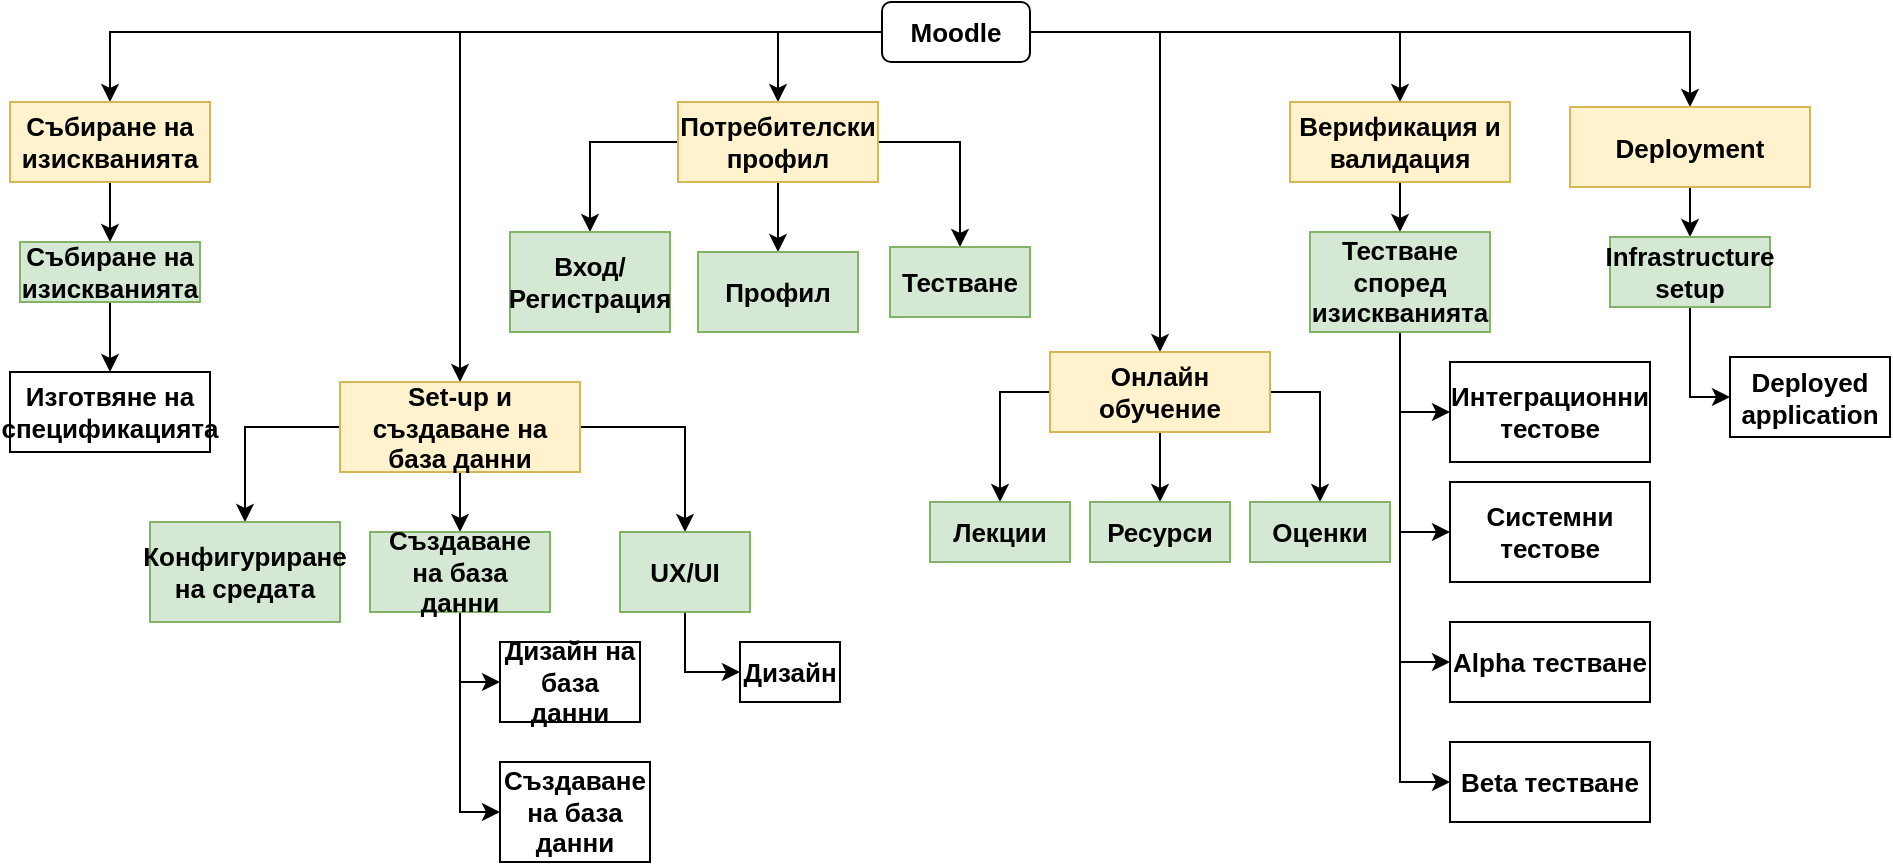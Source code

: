 <mxfile version="15.9.4" type="github">
  <diagram id="OaNjyxevK-4zABXbeRmA" name="Page-1">
    <mxGraphModel dx="1351" dy="760" grid="1" gridSize="10" guides="1" tooltips="1" connect="1" arrows="1" fold="1" page="1" pageScale="1" pageWidth="827" pageHeight="1169" math="0" shadow="0">
      <root>
        <mxCell id="0" />
        <mxCell id="1" parent="0" />
        <mxCell id="JWQSCCIdsSd6pLvR8Nr2-3" style="edgeStyle=orthogonalEdgeStyle;rounded=0;orthogonalLoop=1;jettySize=auto;html=1;entryX=0.5;entryY=0;entryDx=0;entryDy=0;fontStyle=1;fontSize=13;" edge="1" parent="1" source="JWQSCCIdsSd6pLvR8Nr2-1" target="JWQSCCIdsSd6pLvR8Nr2-2">
          <mxGeometry relative="1" as="geometry" />
        </mxCell>
        <mxCell id="JWQSCCIdsSd6pLvR8Nr2-6" style="edgeStyle=orthogonalEdgeStyle;rounded=0;orthogonalLoop=1;jettySize=auto;html=1;entryX=0.5;entryY=0;entryDx=0;entryDy=0;fontStyle=1;fontSize=13;" edge="1" parent="1" source="JWQSCCIdsSd6pLvR8Nr2-1" target="JWQSCCIdsSd6pLvR8Nr2-5">
          <mxGeometry relative="1" as="geometry" />
        </mxCell>
        <mxCell id="JWQSCCIdsSd6pLvR8Nr2-11" style="edgeStyle=orthogonalEdgeStyle;rounded=0;orthogonalLoop=1;jettySize=auto;html=1;entryX=0.5;entryY=0;entryDx=0;entryDy=0;fontStyle=1;fontSize=13;" edge="1" parent="1" source="JWQSCCIdsSd6pLvR8Nr2-1" target="JWQSCCIdsSd6pLvR8Nr2-9">
          <mxGeometry relative="1" as="geometry" />
        </mxCell>
        <mxCell id="JWQSCCIdsSd6pLvR8Nr2-12" style="edgeStyle=orthogonalEdgeStyle;rounded=0;orthogonalLoop=1;jettySize=auto;html=1;entryX=0.5;entryY=0;entryDx=0;entryDy=0;fontStyle=1;fontSize=13;" edge="1" parent="1" source="JWQSCCIdsSd6pLvR8Nr2-1" target="JWQSCCIdsSd6pLvR8Nr2-10">
          <mxGeometry relative="1" as="geometry" />
        </mxCell>
        <mxCell id="JWQSCCIdsSd6pLvR8Nr2-37" style="edgeStyle=orthogonalEdgeStyle;rounded=0;orthogonalLoop=1;jettySize=auto;html=1;fontStyle=1;fontSize=13;" edge="1" parent="1" source="JWQSCCIdsSd6pLvR8Nr2-1" target="JWQSCCIdsSd6pLvR8Nr2-13">
          <mxGeometry relative="1" as="geometry" />
        </mxCell>
        <mxCell id="JWQSCCIdsSd6pLvR8Nr2-59" style="edgeStyle=orthogonalEdgeStyle;rounded=0;orthogonalLoop=1;jettySize=auto;html=1;exitX=0;exitY=0.5;exitDx=0;exitDy=0;fontStyle=1;fontSize=13;" edge="1" parent="1" source="JWQSCCIdsSd6pLvR8Nr2-1" target="JWQSCCIdsSd6pLvR8Nr2-7">
          <mxGeometry relative="1" as="geometry" />
        </mxCell>
        <mxCell id="JWQSCCIdsSd6pLvR8Nr2-1" value="Moodle" style="rounded=1;whiteSpace=wrap;html=1;fontStyle=1;fontSize=13;" vertex="1" parent="1">
          <mxGeometry x="536" y="110" width="74" height="30" as="geometry" />
        </mxCell>
        <mxCell id="JWQSCCIdsSd6pLvR8Nr2-76" style="edgeStyle=orthogonalEdgeStyle;rounded=0;orthogonalLoop=1;jettySize=auto;html=1;fontStyle=1;fontSize=13;" edge="1" parent="1" source="JWQSCCIdsSd6pLvR8Nr2-2" target="JWQSCCIdsSd6pLvR8Nr2-14">
          <mxGeometry relative="1" as="geometry" />
        </mxCell>
        <mxCell id="JWQSCCIdsSd6pLvR8Nr2-2" value="Събиране на изискванията" style="whiteSpace=wrap;html=1;fillColor=#fff2cc;strokeColor=#d6b656;fontStyle=1;fontSize=13;" vertex="1" parent="1">
          <mxGeometry x="100" y="160" width="100" height="40" as="geometry" />
        </mxCell>
        <mxCell id="JWQSCCIdsSd6pLvR8Nr2-34" style="edgeStyle=orthogonalEdgeStyle;rounded=0;orthogonalLoop=1;jettySize=auto;html=1;exitX=0;exitY=0.5;exitDx=0;exitDy=0;fontStyle=1;fontSize=13;" edge="1" parent="1" source="JWQSCCIdsSd6pLvR8Nr2-5" target="JWQSCCIdsSd6pLvR8Nr2-17">
          <mxGeometry relative="1" as="geometry" />
        </mxCell>
        <mxCell id="JWQSCCIdsSd6pLvR8Nr2-35" style="edgeStyle=orthogonalEdgeStyle;rounded=0;orthogonalLoop=1;jettySize=auto;html=1;fontStyle=1;fontSize=13;" edge="1" parent="1" source="JWQSCCIdsSd6pLvR8Nr2-5" target="JWQSCCIdsSd6pLvR8Nr2-21">
          <mxGeometry relative="1" as="geometry" />
        </mxCell>
        <mxCell id="JWQSCCIdsSd6pLvR8Nr2-36" style="edgeStyle=orthogonalEdgeStyle;rounded=0;orthogonalLoop=1;jettySize=auto;html=1;exitX=1;exitY=0.5;exitDx=0;exitDy=0;entryX=0.5;entryY=0;entryDx=0;entryDy=0;fontStyle=1;fontSize=13;" edge="1" parent="1" source="JWQSCCIdsSd6pLvR8Nr2-5" target="JWQSCCIdsSd6pLvR8Nr2-22">
          <mxGeometry relative="1" as="geometry" />
        </mxCell>
        <mxCell id="JWQSCCIdsSd6pLvR8Nr2-5" value="Set-up и създаване на база данни" style="whiteSpace=wrap;html=1;fillColor=#fff2cc;strokeColor=#d6b656;fontStyle=1;fontSize=13;" vertex="1" parent="1">
          <mxGeometry x="265" y="300" width="120" height="45" as="geometry" />
        </mxCell>
        <mxCell id="JWQSCCIdsSd6pLvR8Nr2-41" style="edgeStyle=orthogonalEdgeStyle;rounded=0;orthogonalLoop=1;jettySize=auto;html=1;entryX=0.5;entryY=0;entryDx=0;entryDy=0;fontStyle=1;fontSize=13;" edge="1" parent="1" source="JWQSCCIdsSd6pLvR8Nr2-7" target="JWQSCCIdsSd6pLvR8Nr2-39">
          <mxGeometry relative="1" as="geometry" />
        </mxCell>
        <mxCell id="JWQSCCIdsSd6pLvR8Nr2-63" style="edgeStyle=orthogonalEdgeStyle;rounded=0;orthogonalLoop=1;jettySize=auto;html=1;entryX=0.5;entryY=0;entryDx=0;entryDy=0;fontStyle=1;fontSize=13;" edge="1" parent="1" source="JWQSCCIdsSd6pLvR8Nr2-7" target="JWQSCCIdsSd6pLvR8Nr2-42">
          <mxGeometry relative="1" as="geometry" />
        </mxCell>
        <mxCell id="JWQSCCIdsSd6pLvR8Nr2-64" style="edgeStyle=orthogonalEdgeStyle;rounded=0;orthogonalLoop=1;jettySize=auto;html=1;entryX=0.5;entryY=0;entryDx=0;entryDy=0;fontStyle=1;fontSize=13;" edge="1" parent="1" source="JWQSCCIdsSd6pLvR8Nr2-7" target="JWQSCCIdsSd6pLvR8Nr2-38">
          <mxGeometry relative="1" as="geometry" />
        </mxCell>
        <mxCell id="JWQSCCIdsSd6pLvR8Nr2-7" value="Потребителски профил" style="whiteSpace=wrap;html=1;fillColor=#fff2cc;strokeColor=#d6b656;fontStyle=1;fontSize=13;" vertex="1" parent="1">
          <mxGeometry x="434" y="160" width="100" height="40" as="geometry" />
        </mxCell>
        <mxCell id="JWQSCCIdsSd6pLvR8Nr2-73" style="edgeStyle=orthogonalEdgeStyle;rounded=0;orthogonalLoop=1;jettySize=auto;html=1;fontStyle=1;fontSize=13;" edge="1" parent="1" source="JWQSCCIdsSd6pLvR8Nr2-9" target="JWQSCCIdsSd6pLvR8Nr2-68">
          <mxGeometry relative="1" as="geometry" />
        </mxCell>
        <mxCell id="JWQSCCIdsSd6pLvR8Nr2-74" style="edgeStyle=orthogonalEdgeStyle;rounded=0;orthogonalLoop=1;jettySize=auto;html=1;exitX=0;exitY=0.5;exitDx=0;exitDy=0;fontStyle=1;fontSize=13;" edge="1" parent="1" source="JWQSCCIdsSd6pLvR8Nr2-9" target="JWQSCCIdsSd6pLvR8Nr2-67">
          <mxGeometry relative="1" as="geometry" />
        </mxCell>
        <mxCell id="JWQSCCIdsSd6pLvR8Nr2-75" style="edgeStyle=orthogonalEdgeStyle;rounded=0;orthogonalLoop=1;jettySize=auto;html=1;exitX=1;exitY=0.5;exitDx=0;exitDy=0;entryX=0.5;entryY=0;entryDx=0;entryDy=0;fontStyle=1;fontSize=13;" edge="1" parent="1" source="JWQSCCIdsSd6pLvR8Nr2-9" target="JWQSCCIdsSd6pLvR8Nr2-70">
          <mxGeometry relative="1" as="geometry" />
        </mxCell>
        <mxCell id="JWQSCCIdsSd6pLvR8Nr2-9" value="Онлайн обучение" style="whiteSpace=wrap;html=1;fillColor=#fff2cc;strokeColor=#d6b656;fontStyle=1;fontSize=13;" vertex="1" parent="1">
          <mxGeometry x="620" y="285" width="110" height="40" as="geometry" />
        </mxCell>
        <mxCell id="JWQSCCIdsSd6pLvR8Nr2-46" style="edgeStyle=orthogonalEdgeStyle;rounded=0;orthogonalLoop=1;jettySize=auto;html=1;entryX=0.5;entryY=0;entryDx=0;entryDy=0;fontStyle=1;fontSize=13;" edge="1" parent="1" source="JWQSCCIdsSd6pLvR8Nr2-10" target="JWQSCCIdsSd6pLvR8Nr2-45">
          <mxGeometry relative="1" as="geometry" />
        </mxCell>
        <mxCell id="JWQSCCIdsSd6pLvR8Nr2-10" value="Верификация и валидация" style="whiteSpace=wrap;html=1;fillColor=#fff2cc;strokeColor=#d6b656;fontStyle=1;fontSize=13;" vertex="1" parent="1">
          <mxGeometry x="740" y="160" width="110" height="40" as="geometry" />
        </mxCell>
        <mxCell id="JWQSCCIdsSd6pLvR8Nr2-48" style="edgeStyle=orthogonalEdgeStyle;rounded=0;orthogonalLoop=1;jettySize=auto;html=1;entryX=0.5;entryY=0;entryDx=0;entryDy=0;fontStyle=1;fontSize=13;" edge="1" parent="1" source="JWQSCCIdsSd6pLvR8Nr2-13" target="JWQSCCIdsSd6pLvR8Nr2-47">
          <mxGeometry relative="1" as="geometry" />
        </mxCell>
        <mxCell id="JWQSCCIdsSd6pLvR8Nr2-13" value="Deployment" style="whiteSpace=wrap;html=1;fillColor=#fff2cc;strokeColor=#d6b656;fontStyle=1;fontSize=13;" vertex="1" parent="1">
          <mxGeometry x="880" y="162.5" width="120" height="40" as="geometry" />
        </mxCell>
        <mxCell id="JWQSCCIdsSd6pLvR8Nr2-77" style="edgeStyle=orthogonalEdgeStyle;rounded=0;orthogonalLoop=1;jettySize=auto;html=1;entryX=0.5;entryY=0;entryDx=0;entryDy=0;fontStyle=1;fontSize=13;" edge="1" parent="1" source="JWQSCCIdsSd6pLvR8Nr2-14" target="JWQSCCIdsSd6pLvR8Nr2-16">
          <mxGeometry relative="1" as="geometry" />
        </mxCell>
        <mxCell id="JWQSCCIdsSd6pLvR8Nr2-14" value="Събиране на изискванията" style="whiteSpace=wrap;html=1;fillColor=#d5e8d4;strokeColor=#82b366;fontStyle=1;fontSize=13;" vertex="1" parent="1">
          <mxGeometry x="105" y="230" width="90" height="30" as="geometry" />
        </mxCell>
        <mxCell id="JWQSCCIdsSd6pLvR8Nr2-16" value="Изготвяне на спецификацията" style="whiteSpace=wrap;html=1;fontStyle=1;fontSize=13;" vertex="1" parent="1">
          <mxGeometry x="100" y="295" width="100" height="40" as="geometry" />
        </mxCell>
        <mxCell id="JWQSCCIdsSd6pLvR8Nr2-17" value="Конфигуриране на средата" style="whiteSpace=wrap;html=1;fillColor=#d5e8d4;strokeColor=#82b366;fontStyle=1;fontSize=13;" vertex="1" parent="1">
          <mxGeometry x="170" y="370" width="95" height="50" as="geometry" />
        </mxCell>
        <mxCell id="JWQSCCIdsSd6pLvR8Nr2-28" style="edgeStyle=orthogonalEdgeStyle;rounded=0;orthogonalLoop=1;jettySize=auto;html=1;entryX=0;entryY=0.5;entryDx=0;entryDy=0;fontStyle=1;fontSize=13;" edge="1" parent="1" source="JWQSCCIdsSd6pLvR8Nr2-21" target="JWQSCCIdsSd6pLvR8Nr2-23">
          <mxGeometry relative="1" as="geometry" />
        </mxCell>
        <mxCell id="JWQSCCIdsSd6pLvR8Nr2-29" style="edgeStyle=orthogonalEdgeStyle;rounded=0;orthogonalLoop=1;jettySize=auto;html=1;entryX=0;entryY=0.5;entryDx=0;entryDy=0;fontStyle=1;fontSize=13;" edge="1" parent="1" source="JWQSCCIdsSd6pLvR8Nr2-21" target="JWQSCCIdsSd6pLvR8Nr2-24">
          <mxGeometry relative="1" as="geometry" />
        </mxCell>
        <mxCell id="JWQSCCIdsSd6pLvR8Nr2-21" value="Създаване на база данни" style="whiteSpace=wrap;html=1;fillColor=#d5e8d4;strokeColor=#82b366;fontStyle=1;fontSize=13;" vertex="1" parent="1">
          <mxGeometry x="280" y="375" width="90" height="40" as="geometry" />
        </mxCell>
        <mxCell id="JWQSCCIdsSd6pLvR8Nr2-31" style="edgeStyle=orthogonalEdgeStyle;rounded=0;orthogonalLoop=1;jettySize=auto;html=1;entryX=0;entryY=0.5;entryDx=0;entryDy=0;fontStyle=1;fontSize=13;" edge="1" parent="1" source="JWQSCCIdsSd6pLvR8Nr2-22" target="JWQSCCIdsSd6pLvR8Nr2-30">
          <mxGeometry relative="1" as="geometry" />
        </mxCell>
        <mxCell id="JWQSCCIdsSd6pLvR8Nr2-22" value="UX/UI" style="whiteSpace=wrap;html=1;fillColor=#d5e8d4;strokeColor=#82b366;fontStyle=1;fontSize=13;" vertex="1" parent="1">
          <mxGeometry x="405" y="375" width="65" height="40" as="geometry" />
        </mxCell>
        <mxCell id="JWQSCCIdsSd6pLvR8Nr2-23" value="Дизайн на база данни" style="whiteSpace=wrap;html=1;fontStyle=1;fontSize=13;" vertex="1" parent="1">
          <mxGeometry x="345" y="430" width="70" height="40" as="geometry" />
        </mxCell>
        <mxCell id="JWQSCCIdsSd6pLvR8Nr2-24" value="Създаване на база данни" style="whiteSpace=wrap;html=1;fontStyle=1;fontSize=13;" vertex="1" parent="1">
          <mxGeometry x="345" y="490" width="75" height="50" as="geometry" />
        </mxCell>
        <mxCell id="JWQSCCIdsSd6pLvR8Nr2-30" value="Дизайн" style="whiteSpace=wrap;html=1;fontStyle=1;fontSize=13;" vertex="1" parent="1">
          <mxGeometry x="465" y="430" width="50" height="30" as="geometry" />
        </mxCell>
        <mxCell id="JWQSCCIdsSd6pLvR8Nr2-38" value="Вход/Регистрация" style="whiteSpace=wrap;html=1;fillColor=#d5e8d4;strokeColor=#82b366;fontStyle=1;fontSize=13;" vertex="1" parent="1">
          <mxGeometry x="350" y="225" width="80" height="50" as="geometry" />
        </mxCell>
        <mxCell id="JWQSCCIdsSd6pLvR8Nr2-39" value="Профил" style="whiteSpace=wrap;html=1;fillColor=#d5e8d4;strokeColor=#82b366;fontStyle=1;fontSize=13;" vertex="1" parent="1">
          <mxGeometry x="444" y="235" width="80" height="40" as="geometry" />
        </mxCell>
        <mxCell id="JWQSCCIdsSd6pLvR8Nr2-42" value="Тестване" style="whiteSpace=wrap;html=1;fillColor=#d5e8d4;strokeColor=#82b366;fontStyle=1;fontSize=13;" vertex="1" parent="1">
          <mxGeometry x="540" y="232.5" width="70" height="35" as="geometry" />
        </mxCell>
        <mxCell id="JWQSCCIdsSd6pLvR8Nr2-55" style="edgeStyle=orthogonalEdgeStyle;rounded=0;orthogonalLoop=1;jettySize=auto;html=1;entryX=0;entryY=0.5;entryDx=0;entryDy=0;fontStyle=1;fontSize=13;" edge="1" parent="1" source="JWQSCCIdsSd6pLvR8Nr2-45" target="JWQSCCIdsSd6pLvR8Nr2-51">
          <mxGeometry relative="1" as="geometry" />
        </mxCell>
        <mxCell id="JWQSCCIdsSd6pLvR8Nr2-56" style="edgeStyle=orthogonalEdgeStyle;rounded=0;orthogonalLoop=1;jettySize=auto;html=1;entryX=0;entryY=0.5;entryDx=0;entryDy=0;fontStyle=1;fontSize=13;" edge="1" parent="1" source="JWQSCCIdsSd6pLvR8Nr2-45" target="JWQSCCIdsSd6pLvR8Nr2-52">
          <mxGeometry relative="1" as="geometry" />
        </mxCell>
        <mxCell id="JWQSCCIdsSd6pLvR8Nr2-57" style="edgeStyle=orthogonalEdgeStyle;rounded=0;orthogonalLoop=1;jettySize=auto;html=1;entryX=0;entryY=0.5;entryDx=0;entryDy=0;fontStyle=1;fontSize=13;" edge="1" parent="1" source="JWQSCCIdsSd6pLvR8Nr2-45" target="JWQSCCIdsSd6pLvR8Nr2-53">
          <mxGeometry relative="1" as="geometry" />
        </mxCell>
        <mxCell id="JWQSCCIdsSd6pLvR8Nr2-58" style="edgeStyle=orthogonalEdgeStyle;rounded=0;orthogonalLoop=1;jettySize=auto;html=1;entryX=0;entryY=0.5;entryDx=0;entryDy=0;fontStyle=1;fontSize=13;" edge="1" parent="1" source="JWQSCCIdsSd6pLvR8Nr2-45" target="JWQSCCIdsSd6pLvR8Nr2-54">
          <mxGeometry relative="1" as="geometry" />
        </mxCell>
        <mxCell id="JWQSCCIdsSd6pLvR8Nr2-45" value="Тестване според изискванията" style="whiteSpace=wrap;html=1;fillColor=#d5e8d4;strokeColor=#82b366;fontStyle=1;fontSize=13;" vertex="1" parent="1">
          <mxGeometry x="750" y="225" width="90" height="50" as="geometry" />
        </mxCell>
        <mxCell id="JWQSCCIdsSd6pLvR8Nr2-50" style="edgeStyle=orthogonalEdgeStyle;rounded=0;orthogonalLoop=1;jettySize=auto;html=1;entryX=0;entryY=0.5;entryDx=0;entryDy=0;fontStyle=1;fontSize=13;" edge="1" parent="1" source="JWQSCCIdsSd6pLvR8Nr2-47" target="JWQSCCIdsSd6pLvR8Nr2-49">
          <mxGeometry relative="1" as="geometry" />
        </mxCell>
        <mxCell id="JWQSCCIdsSd6pLvR8Nr2-47" value="Infrastructure setup" style="whiteSpace=wrap;html=1;fillColor=#d5e8d4;strokeColor=#82b366;fontStyle=1;fontSize=13;" vertex="1" parent="1">
          <mxGeometry x="900" y="227.5" width="80" height="35" as="geometry" />
        </mxCell>
        <mxCell id="JWQSCCIdsSd6pLvR8Nr2-49" value="Deployed application" style="whiteSpace=wrap;html=1;fontStyle=1;fontSize=13;" vertex="1" parent="1">
          <mxGeometry x="960" y="287.5" width="80" height="40" as="geometry" />
        </mxCell>
        <mxCell id="JWQSCCIdsSd6pLvR8Nr2-51" value="Интеграционни тестове" style="whiteSpace=wrap;html=1;fontStyle=1;fontSize=13;" vertex="1" parent="1">
          <mxGeometry x="820" y="290" width="100" height="50" as="geometry" />
        </mxCell>
        <mxCell id="JWQSCCIdsSd6pLvR8Nr2-52" value="Системни тестове" style="whiteSpace=wrap;html=1;fontStyle=1;fontSize=13;" vertex="1" parent="1">
          <mxGeometry x="820" y="350" width="100" height="50" as="geometry" />
        </mxCell>
        <mxCell id="JWQSCCIdsSd6pLvR8Nr2-53" value="Alpha тестване" style="whiteSpace=wrap;html=1;fontStyle=1;fontSize=13;" vertex="1" parent="1">
          <mxGeometry x="820" y="420" width="100" height="40" as="geometry" />
        </mxCell>
        <mxCell id="JWQSCCIdsSd6pLvR8Nr2-54" value="Beta тестване" style="whiteSpace=wrap;html=1;fontStyle=1;fontSize=13;" vertex="1" parent="1">
          <mxGeometry x="820" y="480" width="100" height="40" as="geometry" />
        </mxCell>
        <mxCell id="JWQSCCIdsSd6pLvR8Nr2-67" value="Лекции" style="whiteSpace=wrap;html=1;fillColor=#d5e8d4;strokeColor=#82b366;fontStyle=1;fontSize=13;" vertex="1" parent="1">
          <mxGeometry x="560" y="360" width="70" height="30" as="geometry" />
        </mxCell>
        <mxCell id="JWQSCCIdsSd6pLvR8Nr2-68" value="Ресурси" style="whiteSpace=wrap;html=1;fillColor=#d5e8d4;strokeColor=#82b366;fontStyle=1;fontSize=13;" vertex="1" parent="1">
          <mxGeometry x="640" y="360" width="70" height="30" as="geometry" />
        </mxCell>
        <mxCell id="JWQSCCIdsSd6pLvR8Nr2-70" value="Оценки" style="whiteSpace=wrap;html=1;fillColor=#d5e8d4;strokeColor=#82b366;fontStyle=1;fontSize=13;" vertex="1" parent="1">
          <mxGeometry x="720" y="360" width="70" height="30" as="geometry" />
        </mxCell>
      </root>
    </mxGraphModel>
  </diagram>
</mxfile>
